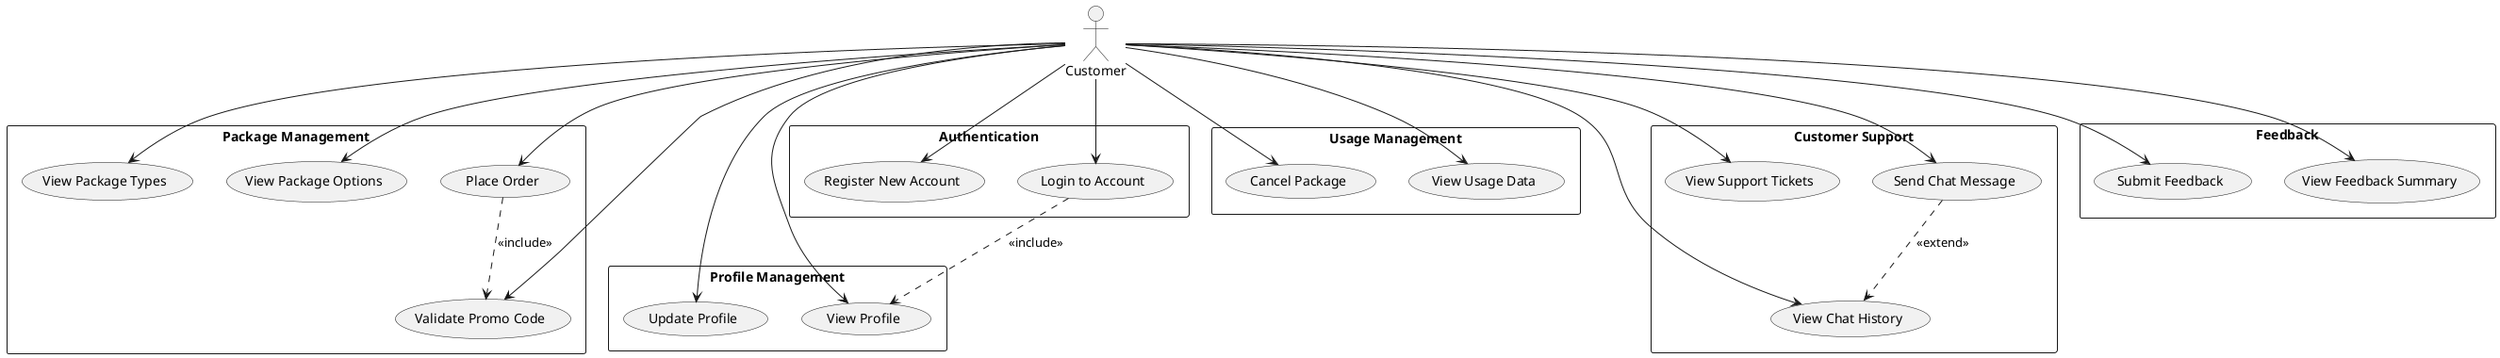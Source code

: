 @startuml "Customer Use Cases"

actor Customer

' Authentication
rectangle "Authentication" {
  usecase "Login to Account" as UC1
  usecase "Register New Account" as UC2
}

' Profile Management
rectangle "Profile Management" {
  usecase "View Profile" as UC3
  usecase "Update Profile" as UC4
}

' Package Management
rectangle "Package Management" {
  usecase "View Package Types" as UC5
  usecase "View Package Options" as UC6
  usecase "Validate Promo Code" as UC7
  usecase "Place Order" as UC8
}

' Usage Management
rectangle "Usage Management" {
  usecase "View Usage Data" as UC9
  usecase "Cancel Package" as UC10
}

' Customer Support
rectangle "Customer Support" {
  usecase "View Chat History" as UC11
  usecase "Send Chat Message" as UC12
  usecase "View Support Tickets" as UC13
}

' Feedback
rectangle "Feedback" {
  usecase "View Feedback Summary" as UC16
  usecase "Submit Feedback" as UC17
}

' Relationships
Customer --> UC1
Customer --> UC2
Customer --> UC3
Customer --> UC4
Customer --> UC5
Customer --> UC6
Customer --> UC7
Customer --> UC8
Customer --> UC9
Customer --> UC10
Customer --> UC11
Customer --> UC12
Customer --> UC13
Customer --> UC16
Customer --> UC17

' Some logical dependencies
UC1 ..> UC3 : <<include>>
UC8 ..> UC7 : <<include>>
UC12 ..> UC11 : <<extend>>

@enduml
